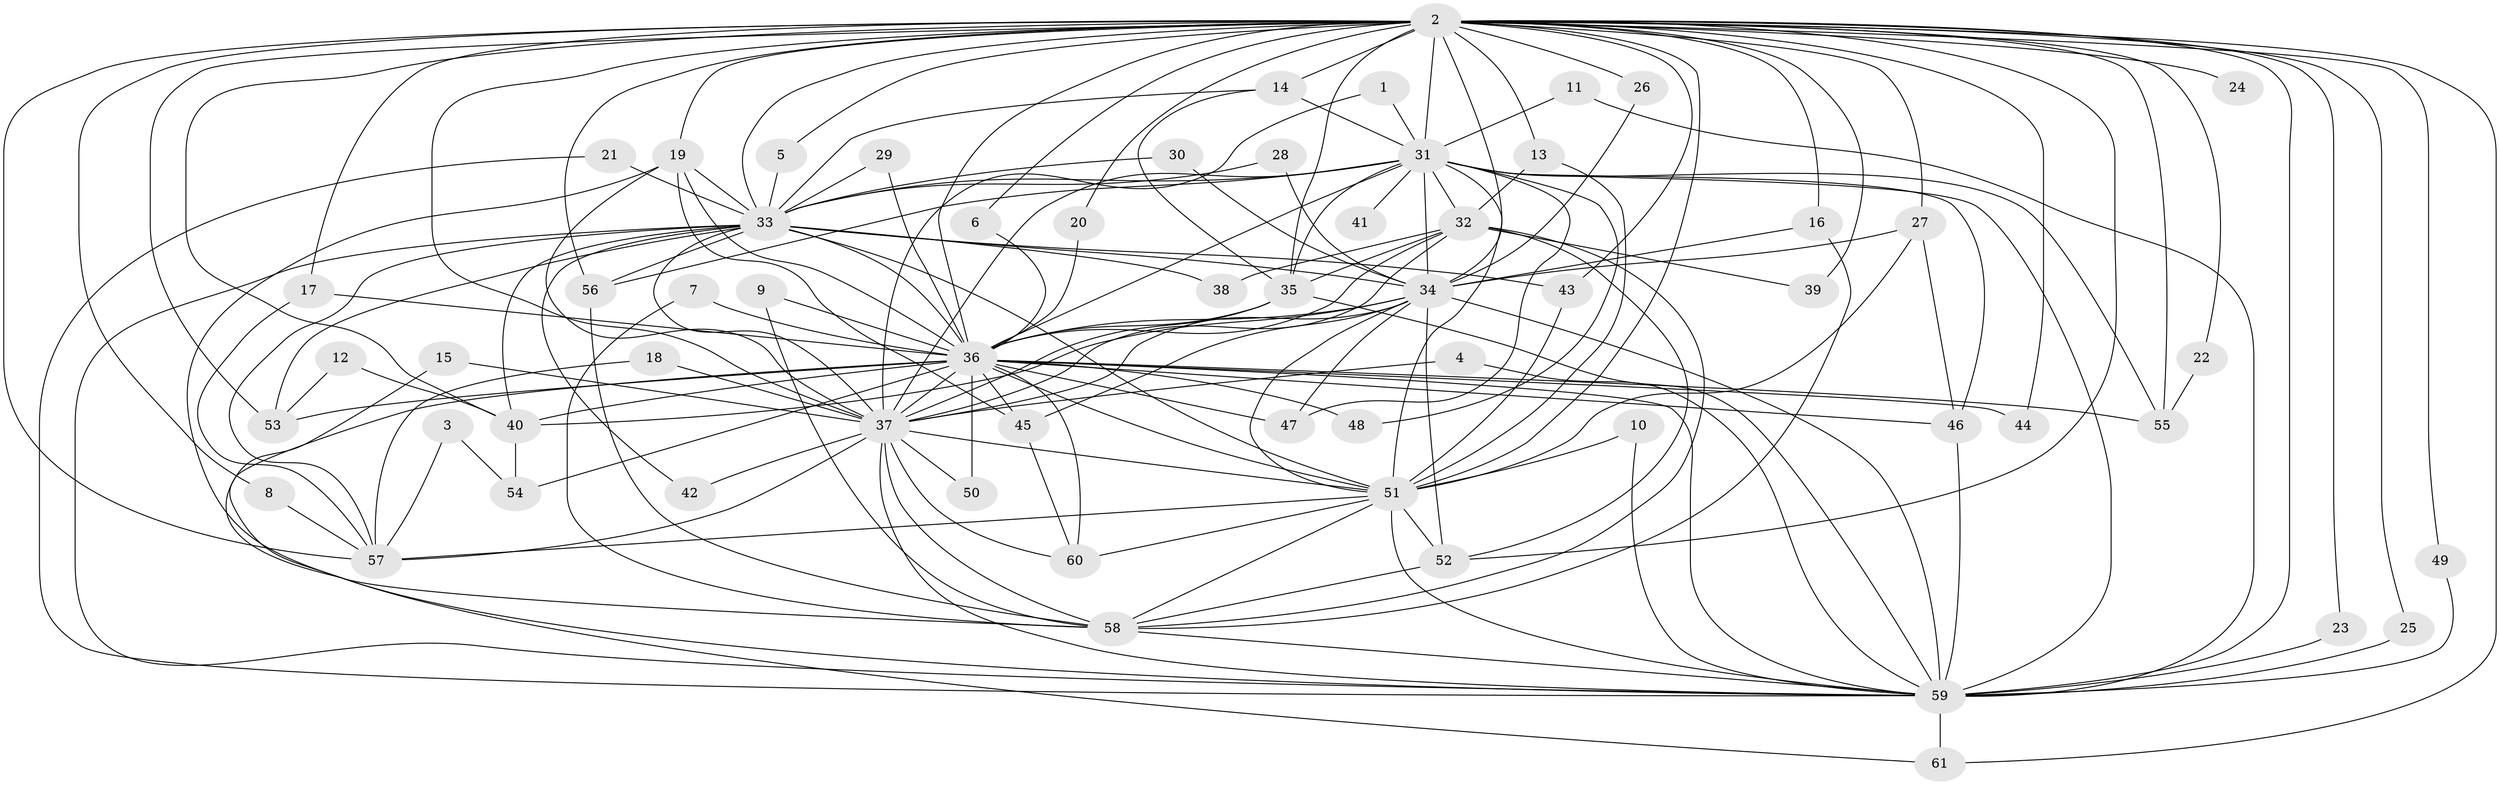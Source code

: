// original degree distribution, {25: 0.008264462809917356, 27: 0.008264462809917356, 26: 0.008264462809917356, 21: 0.01652892561983471, 14: 0.008264462809917356, 34: 0.008264462809917356, 23: 0.008264462809917356, 24: 0.008264462809917356, 20: 0.008264462809917356, 7: 0.01652892561983471, 2: 0.5619834710743802, 4: 0.05785123966942149, 6: 0.008264462809917356, 3: 0.2396694214876033, 5: 0.01652892561983471, 9: 0.01652892561983471}
// Generated by graph-tools (version 1.1) at 2025/25/03/09/25 03:25:48]
// undirected, 61 vertices, 167 edges
graph export_dot {
graph [start="1"]
  node [color=gray90,style=filled];
  1;
  2;
  3;
  4;
  5;
  6;
  7;
  8;
  9;
  10;
  11;
  12;
  13;
  14;
  15;
  16;
  17;
  18;
  19;
  20;
  21;
  22;
  23;
  24;
  25;
  26;
  27;
  28;
  29;
  30;
  31;
  32;
  33;
  34;
  35;
  36;
  37;
  38;
  39;
  40;
  41;
  42;
  43;
  44;
  45;
  46;
  47;
  48;
  49;
  50;
  51;
  52;
  53;
  54;
  55;
  56;
  57;
  58;
  59;
  60;
  61;
  1 -- 31 [weight=1.0];
  1 -- 37 [weight=1.0];
  2 -- 5 [weight=1.0];
  2 -- 6 [weight=1.0];
  2 -- 8 [weight=1.0];
  2 -- 13 [weight=1.0];
  2 -- 14 [weight=1.0];
  2 -- 16 [weight=1.0];
  2 -- 17 [weight=1.0];
  2 -- 19 [weight=1.0];
  2 -- 20 [weight=1.0];
  2 -- 22 [weight=1.0];
  2 -- 23 [weight=1.0];
  2 -- 24 [weight=3.0];
  2 -- 25 [weight=1.0];
  2 -- 26 [weight=1.0];
  2 -- 27 [weight=1.0];
  2 -- 31 [weight=4.0];
  2 -- 33 [weight=2.0];
  2 -- 34 [weight=2.0];
  2 -- 35 [weight=1.0];
  2 -- 36 [weight=2.0];
  2 -- 37 [weight=4.0];
  2 -- 39 [weight=1.0];
  2 -- 40 [weight=2.0];
  2 -- 43 [weight=1.0];
  2 -- 44 [weight=1.0];
  2 -- 49 [weight=1.0];
  2 -- 51 [weight=3.0];
  2 -- 52 [weight=1.0];
  2 -- 53 [weight=1.0];
  2 -- 55 [weight=1.0];
  2 -- 56 [weight=1.0];
  2 -- 57 [weight=1.0];
  2 -- 59 [weight=2.0];
  2 -- 61 [weight=1.0];
  3 -- 54 [weight=1.0];
  3 -- 57 [weight=1.0];
  4 -- 37 [weight=1.0];
  4 -- 59 [weight=1.0];
  5 -- 33 [weight=1.0];
  6 -- 36 [weight=1.0];
  7 -- 36 [weight=1.0];
  7 -- 58 [weight=1.0];
  8 -- 57 [weight=1.0];
  9 -- 36 [weight=1.0];
  9 -- 58 [weight=1.0];
  10 -- 51 [weight=1.0];
  10 -- 59 [weight=1.0];
  11 -- 31 [weight=1.0];
  11 -- 59 [weight=2.0];
  12 -- 40 [weight=1.0];
  12 -- 53 [weight=1.0];
  13 -- 32 [weight=1.0];
  13 -- 51 [weight=1.0];
  14 -- 31 [weight=3.0];
  14 -- 33 [weight=1.0];
  14 -- 35 [weight=1.0];
  15 -- 37 [weight=1.0];
  15 -- 59 [weight=1.0];
  16 -- 34 [weight=1.0];
  16 -- 58 [weight=1.0];
  17 -- 36 [weight=1.0];
  17 -- 57 [weight=1.0];
  18 -- 37 [weight=1.0];
  18 -- 57 [weight=1.0];
  19 -- 33 [weight=1.0];
  19 -- 36 [weight=2.0];
  19 -- 37 [weight=1.0];
  19 -- 45 [weight=1.0];
  19 -- 58 [weight=1.0];
  20 -- 36 [weight=1.0];
  21 -- 33 [weight=1.0];
  21 -- 59 [weight=1.0];
  22 -- 55 [weight=1.0];
  23 -- 59 [weight=1.0];
  25 -- 59 [weight=1.0];
  26 -- 34 [weight=1.0];
  27 -- 34 [weight=2.0];
  27 -- 46 [weight=1.0];
  27 -- 51 [weight=1.0];
  28 -- 33 [weight=1.0];
  28 -- 34 [weight=1.0];
  29 -- 33 [weight=1.0];
  29 -- 36 [weight=1.0];
  30 -- 33 [weight=1.0];
  30 -- 34 [weight=1.0];
  31 -- 32 [weight=1.0];
  31 -- 33 [weight=2.0];
  31 -- 34 [weight=2.0];
  31 -- 35 [weight=1.0];
  31 -- 36 [weight=2.0];
  31 -- 37 [weight=2.0];
  31 -- 41 [weight=2.0];
  31 -- 46 [weight=1.0];
  31 -- 47 [weight=1.0];
  31 -- 48 [weight=2.0];
  31 -- 51 [weight=2.0];
  31 -- 55 [weight=2.0];
  31 -- 56 [weight=1.0];
  31 -- 59 [weight=2.0];
  32 -- 35 [weight=1.0];
  32 -- 36 [weight=1.0];
  32 -- 37 [weight=1.0];
  32 -- 38 [weight=1.0];
  32 -- 39 [weight=1.0];
  32 -- 52 [weight=1.0];
  32 -- 58 [weight=1.0];
  33 -- 34 [weight=1.0];
  33 -- 36 [weight=2.0];
  33 -- 37 [weight=1.0];
  33 -- 38 [weight=1.0];
  33 -- 40 [weight=1.0];
  33 -- 42 [weight=1.0];
  33 -- 43 [weight=2.0];
  33 -- 51 [weight=3.0];
  33 -- 53 [weight=1.0];
  33 -- 56 [weight=1.0];
  33 -- 57 [weight=1.0];
  33 -- 59 [weight=1.0];
  34 -- 36 [weight=1.0];
  34 -- 37 [weight=2.0];
  34 -- 40 [weight=1.0];
  34 -- 45 [weight=1.0];
  34 -- 47 [weight=1.0];
  34 -- 51 [weight=1.0];
  34 -- 52 [weight=1.0];
  34 -- 59 [weight=2.0];
  35 -- 36 [weight=1.0];
  35 -- 37 [weight=1.0];
  35 -- 59 [weight=1.0];
  36 -- 37 [weight=1.0];
  36 -- 40 [weight=1.0];
  36 -- 44 [weight=1.0];
  36 -- 45 [weight=1.0];
  36 -- 46 [weight=1.0];
  36 -- 47 [weight=1.0];
  36 -- 48 [weight=1.0];
  36 -- 50 [weight=1.0];
  36 -- 51 [weight=1.0];
  36 -- 53 [weight=2.0];
  36 -- 54 [weight=2.0];
  36 -- 55 [weight=1.0];
  36 -- 59 [weight=1.0];
  36 -- 60 [weight=1.0];
  36 -- 61 [weight=1.0];
  37 -- 42 [weight=1.0];
  37 -- 50 [weight=1.0];
  37 -- 51 [weight=1.0];
  37 -- 57 [weight=1.0];
  37 -- 58 [weight=1.0];
  37 -- 59 [weight=1.0];
  37 -- 60 [weight=1.0];
  40 -- 54 [weight=1.0];
  43 -- 51 [weight=1.0];
  45 -- 60 [weight=1.0];
  46 -- 59 [weight=1.0];
  49 -- 59 [weight=1.0];
  51 -- 52 [weight=1.0];
  51 -- 57 [weight=1.0];
  51 -- 58 [weight=1.0];
  51 -- 59 [weight=1.0];
  51 -- 60 [weight=2.0];
  52 -- 58 [weight=1.0];
  56 -- 58 [weight=1.0];
  58 -- 59 [weight=1.0];
  59 -- 61 [weight=1.0];
}
